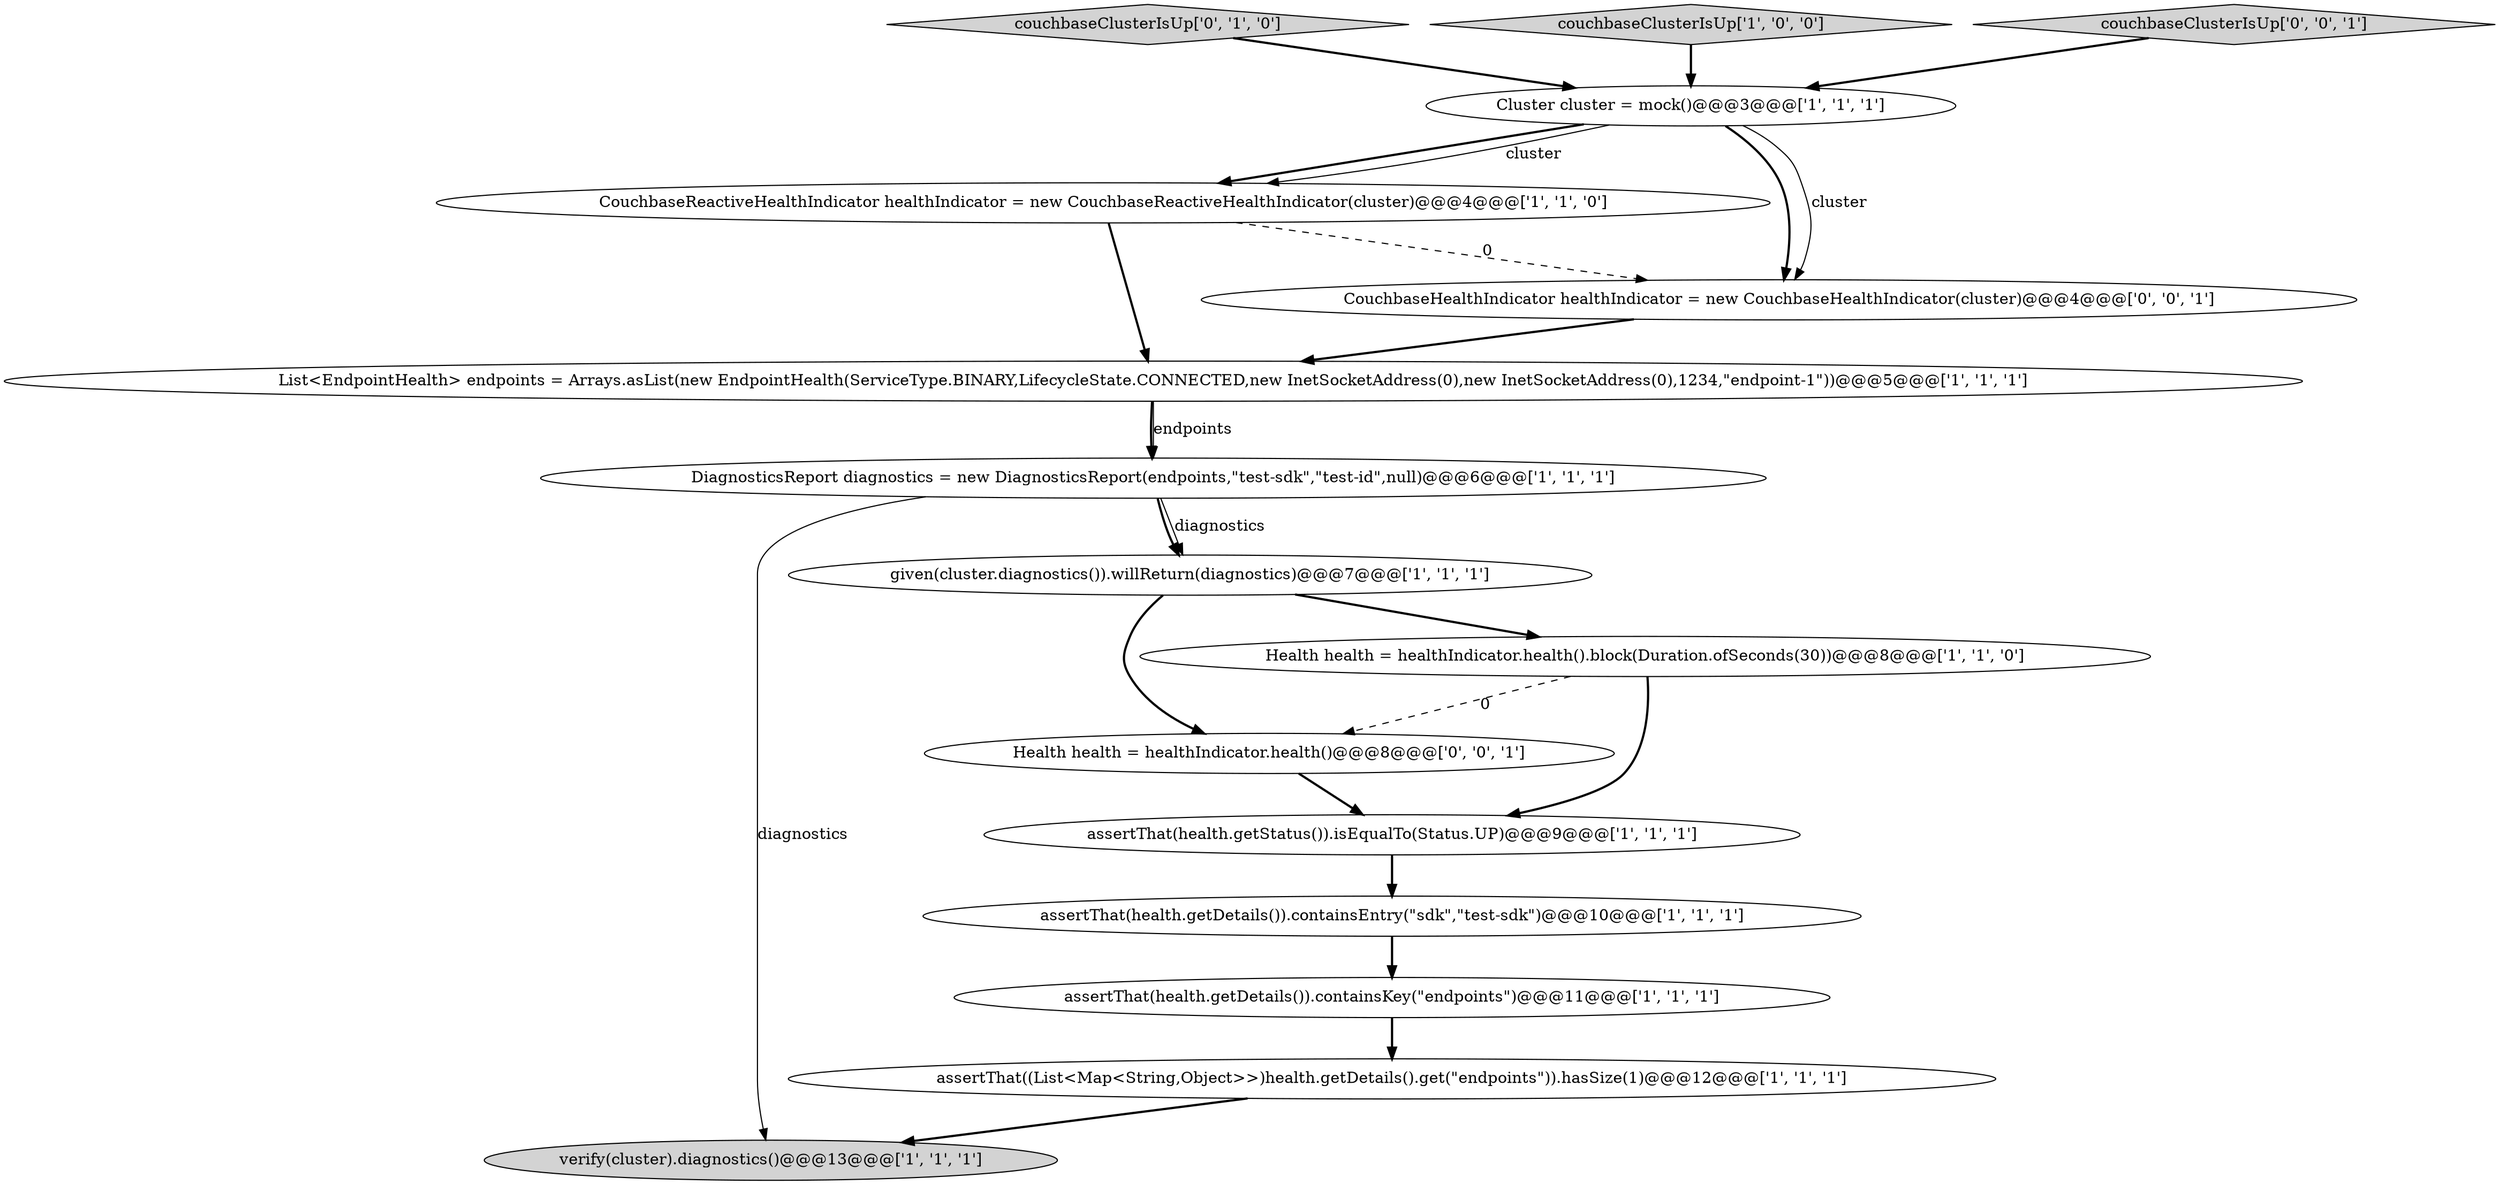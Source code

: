 digraph {
2 [style = filled, label = "CouchbaseReactiveHealthIndicator healthIndicator = new CouchbaseReactiveHealthIndicator(cluster)@@@4@@@['1', '1', '0']", fillcolor = white, shape = ellipse image = "AAA0AAABBB1BBB"];
14 [style = filled, label = "CouchbaseHealthIndicator healthIndicator = new CouchbaseHealthIndicator(cluster)@@@4@@@['0', '0', '1']", fillcolor = white, shape = ellipse image = "AAA0AAABBB3BBB"];
9 [style = filled, label = "verify(cluster).diagnostics()@@@13@@@['1', '1', '1']", fillcolor = lightgray, shape = ellipse image = "AAA0AAABBB1BBB"];
4 [style = filled, label = "assertThat(health.getDetails()).containsKey(\"endpoints\")@@@11@@@['1', '1', '1']", fillcolor = white, shape = ellipse image = "AAA0AAABBB1BBB"];
6 [style = filled, label = "Health health = healthIndicator.health().block(Duration.ofSeconds(30))@@@8@@@['1', '1', '0']", fillcolor = white, shape = ellipse image = "AAA0AAABBB1BBB"];
12 [style = filled, label = "couchbaseClusterIsUp['0', '1', '0']", fillcolor = lightgray, shape = diamond image = "AAA0AAABBB2BBB"];
8 [style = filled, label = "couchbaseClusterIsUp['1', '0', '0']", fillcolor = lightgray, shape = diamond image = "AAA0AAABBB1BBB"];
5 [style = filled, label = "DiagnosticsReport diagnostics = new DiagnosticsReport(endpoints,\"test-sdk\",\"test-id\",null)@@@6@@@['1', '1', '1']", fillcolor = white, shape = ellipse image = "AAA0AAABBB1BBB"];
3 [style = filled, label = "Cluster cluster = mock()@@@3@@@['1', '1', '1']", fillcolor = white, shape = ellipse image = "AAA0AAABBB1BBB"];
0 [style = filled, label = "assertThat(health.getStatus()).isEqualTo(Status.UP)@@@9@@@['1', '1', '1']", fillcolor = white, shape = ellipse image = "AAA0AAABBB1BBB"];
15 [style = filled, label = "Health health = healthIndicator.health()@@@8@@@['0', '0', '1']", fillcolor = white, shape = ellipse image = "AAA0AAABBB3BBB"];
13 [style = filled, label = "couchbaseClusterIsUp['0', '0', '1']", fillcolor = lightgray, shape = diamond image = "AAA0AAABBB3BBB"];
7 [style = filled, label = "assertThat(health.getDetails()).containsEntry(\"sdk\",\"test-sdk\")@@@10@@@['1', '1', '1']", fillcolor = white, shape = ellipse image = "AAA0AAABBB1BBB"];
11 [style = filled, label = "assertThat((List<Map<String,Object>>)health.getDetails().get(\"endpoints\")).hasSize(1)@@@12@@@['1', '1', '1']", fillcolor = white, shape = ellipse image = "AAA0AAABBB1BBB"];
10 [style = filled, label = "given(cluster.diagnostics()).willReturn(diagnostics)@@@7@@@['1', '1', '1']", fillcolor = white, shape = ellipse image = "AAA0AAABBB1BBB"];
1 [style = filled, label = "List<EndpointHealth> endpoints = Arrays.asList(new EndpointHealth(ServiceType.BINARY,LifecycleState.CONNECTED,new InetSocketAddress(0),new InetSocketAddress(0),1234,\"endpoint-1\"))@@@5@@@['1', '1', '1']", fillcolor = white, shape = ellipse image = "AAA0AAABBB1BBB"];
1->5 [style = bold, label=""];
5->10 [style = bold, label=""];
10->15 [style = bold, label=""];
2->1 [style = bold, label=""];
3->14 [style = bold, label=""];
8->3 [style = bold, label=""];
6->0 [style = bold, label=""];
7->4 [style = bold, label=""];
11->9 [style = bold, label=""];
10->6 [style = bold, label=""];
14->1 [style = bold, label=""];
0->7 [style = bold, label=""];
2->14 [style = dashed, label="0"];
3->2 [style = bold, label=""];
13->3 [style = bold, label=""];
5->10 [style = solid, label="diagnostics"];
6->15 [style = dashed, label="0"];
15->0 [style = bold, label=""];
12->3 [style = bold, label=""];
1->5 [style = solid, label="endpoints"];
4->11 [style = bold, label=""];
3->14 [style = solid, label="cluster"];
5->9 [style = solid, label="diagnostics"];
3->2 [style = solid, label="cluster"];
}
